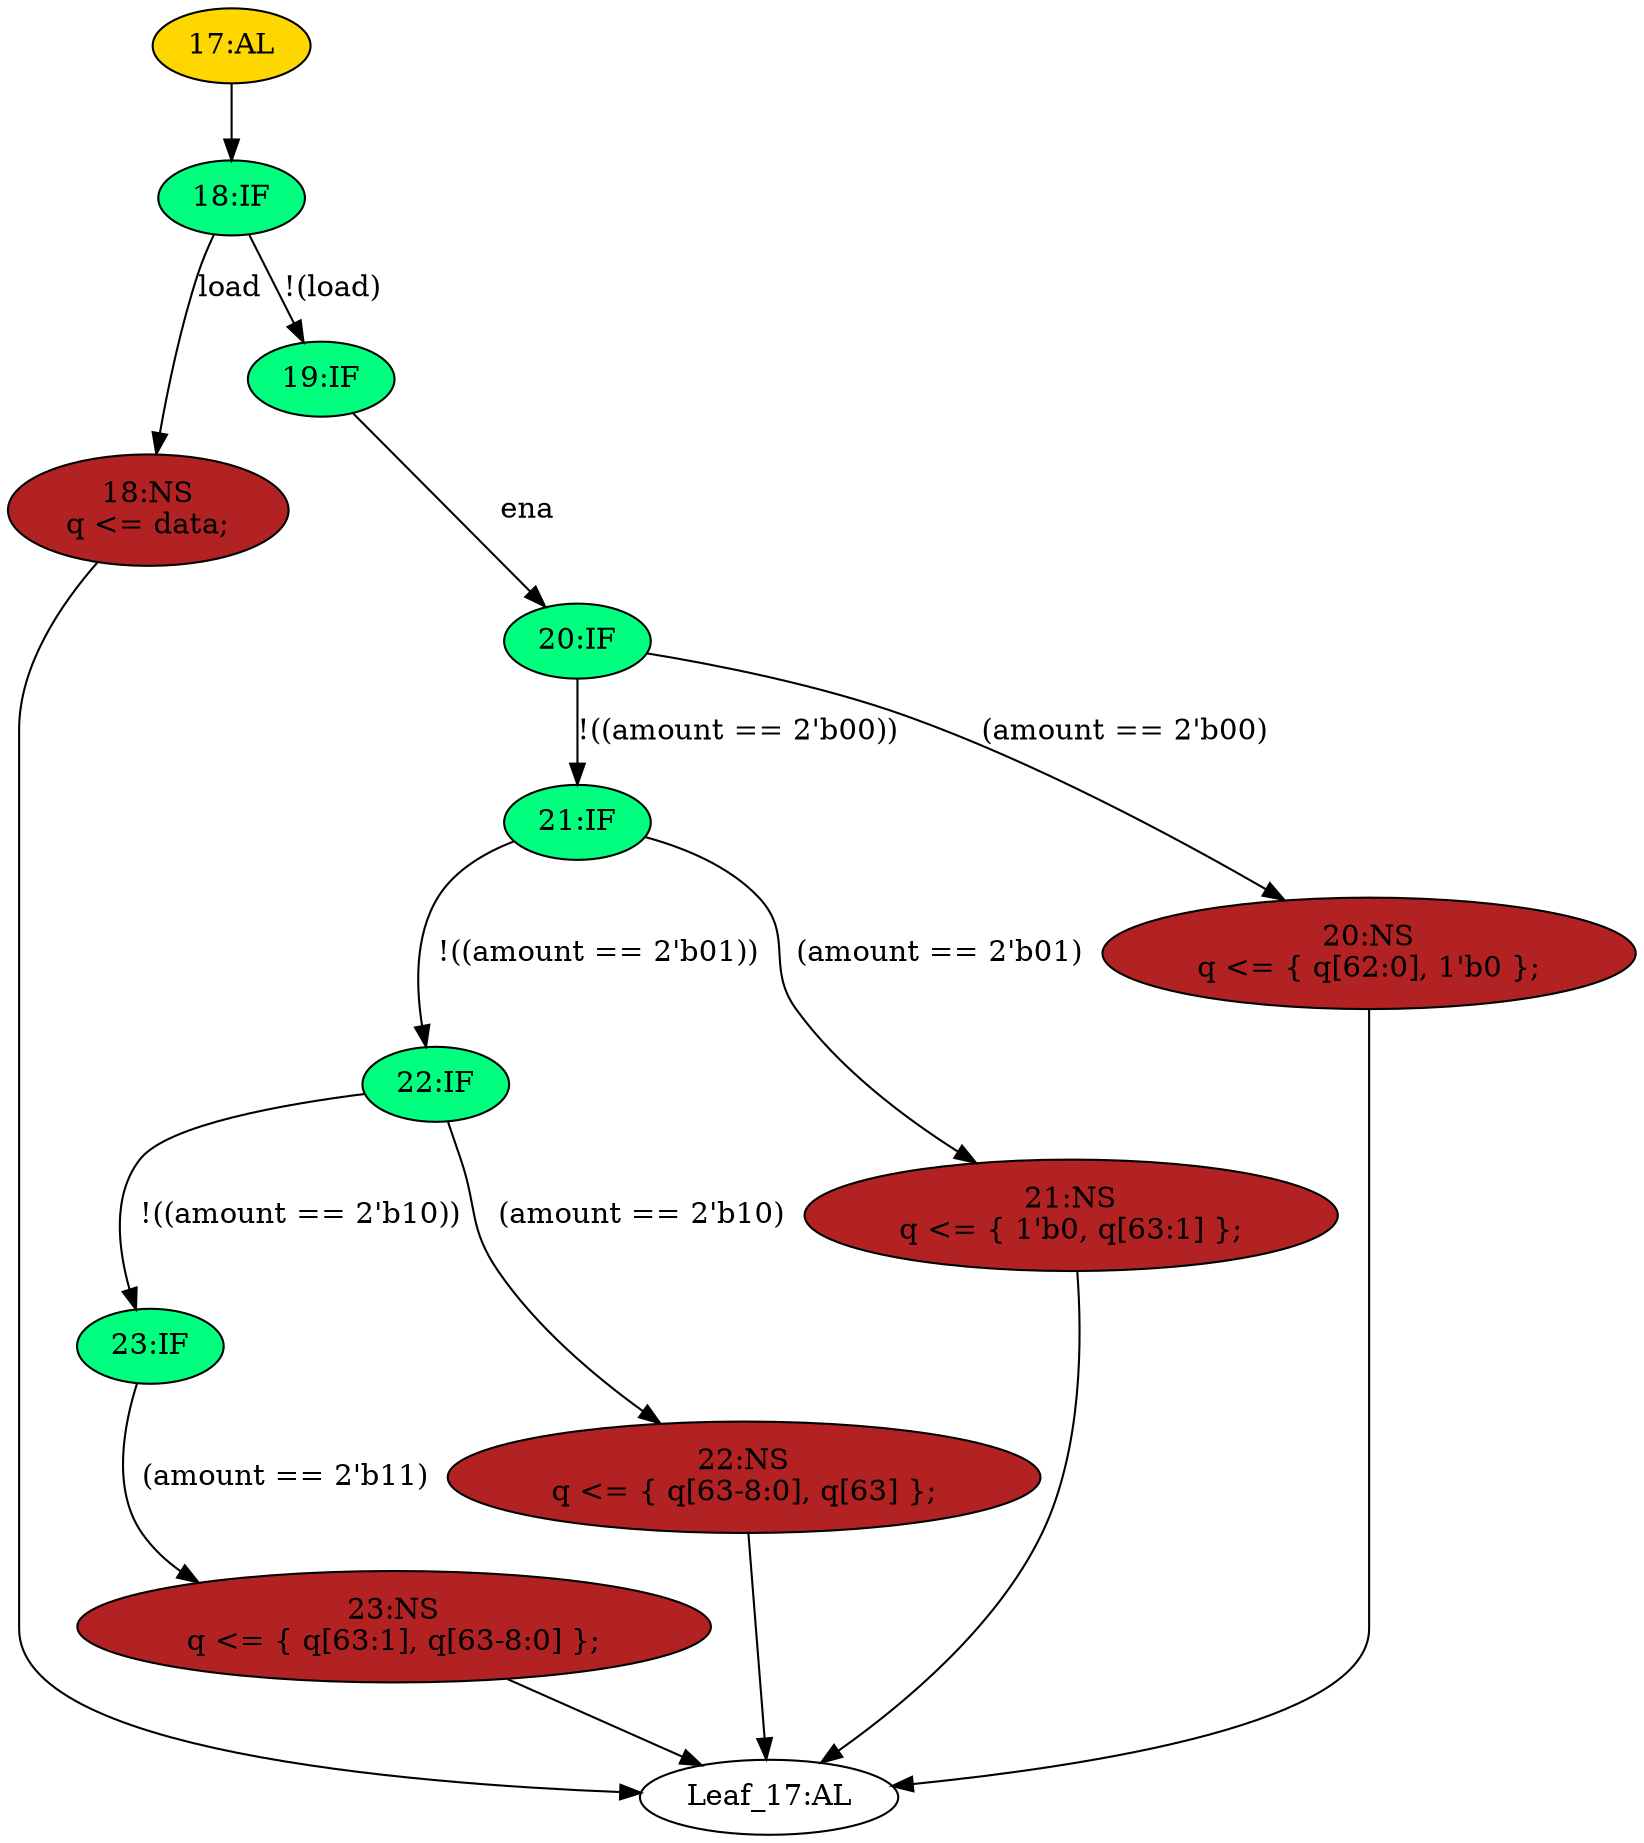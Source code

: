 strict digraph "" {
	node [label="\N"];
	"17:AL"	[ast="<pyverilog.vparser.ast.Always object at 0x7f7da82f4810>",
		clk_sens=True,
		fillcolor=gold,
		label="17:AL",
		sens="['clk']",
		statements="[]",
		style=filled,
		typ=Always,
		use_var="['load', 'ena', 'amount', 'data', 'q']"];
	"18:IF"	[ast="<pyverilog.vparser.ast.IfStatement object at 0x7f7da82f49d0>",
		fillcolor=springgreen,
		label="18:IF",
		statements="[]",
		style=filled,
		typ=IfStatement];
	"17:AL" -> "18:IF"	[cond="[]",
		lineno=None];
	"23:IF"	[ast="<pyverilog.vparser.ast.IfStatement object at 0x7f7da82f4b90>",
		fillcolor=springgreen,
		label="23:IF",
		statements="[]",
		style=filled,
		typ=IfStatement];
	"23:NS"	[ast="<pyverilog.vparser.ast.NonblockingSubstitution object at 0x7f7da82f4bd0>",
		fillcolor=firebrick,
		label="23:NS
q <= { q[63:1], q[63-8:0] };",
		statements="[<pyverilog.vparser.ast.NonblockingSubstitution object at 0x7f7da82f4bd0>]",
		style=filled,
		typ=NonblockingSubstitution];
	"23:IF" -> "23:NS"	[cond="['amount']",
		label="(amount == 2'b11)",
		lineno=23];
	"22:IF"	[ast="<pyverilog.vparser.ast.IfStatement object at 0x7f7da82f4b50>",
		fillcolor=springgreen,
		label="22:IF",
		statements="[]",
		style=filled,
		typ=IfStatement];
	"22:IF" -> "23:IF"	[cond="['amount']",
		label="!((amount == 2'b10))",
		lineno=22];
	"22:NS"	[ast="<pyverilog.vparser.ast.NonblockingSubstitution object at 0x7f7da82ea0d0>",
		fillcolor=firebrick,
		label="22:NS
q <= { q[63-8:0], q[63] };",
		statements="[<pyverilog.vparser.ast.NonblockingSubstitution object at 0x7f7da82ea0d0>]",
		style=filled,
		typ=NonblockingSubstitution];
	"22:IF" -> "22:NS"	[cond="['amount']",
		label="(amount == 2'b10)",
		lineno=22];
	"18:NS"	[ast="<pyverilog.vparser.ast.NonblockingSubstitution object at 0x7f7da82eabd0>",
		fillcolor=firebrick,
		label="18:NS
q <= data;",
		statements="[<pyverilog.vparser.ast.NonblockingSubstitution object at 0x7f7da82eabd0>]",
		style=filled,
		typ=NonblockingSubstitution];
	"Leaf_17:AL"	[def_var="['q']",
		label="Leaf_17:AL"];
	"18:NS" -> "Leaf_17:AL"	[cond="[]",
		lineno=None];
	"23:NS" -> "Leaf_17:AL"	[cond="[]",
		lineno=None];
	"18:IF" -> "18:NS"	[cond="['load']",
		label=load,
		lineno=18];
	"19:IF"	[ast="<pyverilog.vparser.ast.IfStatement object at 0x7f7da82f4a50>",
		fillcolor=springgreen,
		label="19:IF",
		statements="[]",
		style=filled,
		typ=IfStatement];
	"18:IF" -> "19:IF"	[cond="['load']",
		label="!(load)",
		lineno=18];
	"20:IF"	[ast="<pyverilog.vparser.ast.IfStatement object at 0x7f7da82f4ad0>",
		fillcolor=springgreen,
		label="20:IF",
		statements="[]",
		style=filled,
		typ=IfStatement];
	"19:IF" -> "20:IF"	[cond="['ena']",
		label=ena,
		lineno=19];
	"21:IF"	[ast="<pyverilog.vparser.ast.IfStatement object at 0x7f7da82f4b10>",
		fillcolor=springgreen,
		label="21:IF",
		statements="[]",
		style=filled,
		typ=IfStatement];
	"21:IF" -> "22:IF"	[cond="['amount']",
		label="!((amount == 2'b01))",
		lineno=21];
	"21:NS"	[ast="<pyverilog.vparser.ast.NonblockingSubstitution object at 0x7f7da82ea510>",
		fillcolor=firebrick,
		label="21:NS
q <= { 1'b0, q[63:1] };",
		statements="[<pyverilog.vparser.ast.NonblockingSubstitution object at 0x7f7da82ea510>]",
		style=filled,
		typ=NonblockingSubstitution];
	"21:IF" -> "21:NS"	[cond="['amount']",
		label="(amount == 2'b01)",
		lineno=21];
	"20:IF" -> "21:IF"	[cond="['amount']",
		label="!((amount == 2'b00))",
		lineno=20];
	"20:NS"	[ast="<pyverilog.vparser.ast.NonblockingSubstitution object at 0x7f7da82ea850>",
		fillcolor=firebrick,
		label="20:NS
q <= { q[62:0], 1'b0 };",
		statements="[<pyverilog.vparser.ast.NonblockingSubstitution object at 0x7f7da82ea850>]",
		style=filled,
		typ=NonblockingSubstitution];
	"20:IF" -> "20:NS"	[cond="['amount']",
		label="(amount == 2'b00)",
		lineno=20];
	"22:NS" -> "Leaf_17:AL"	[cond="[]",
		lineno=None];
	"20:NS" -> "Leaf_17:AL"	[cond="[]",
		lineno=None];
	"21:NS" -> "Leaf_17:AL"	[cond="[]",
		lineno=None];
}
